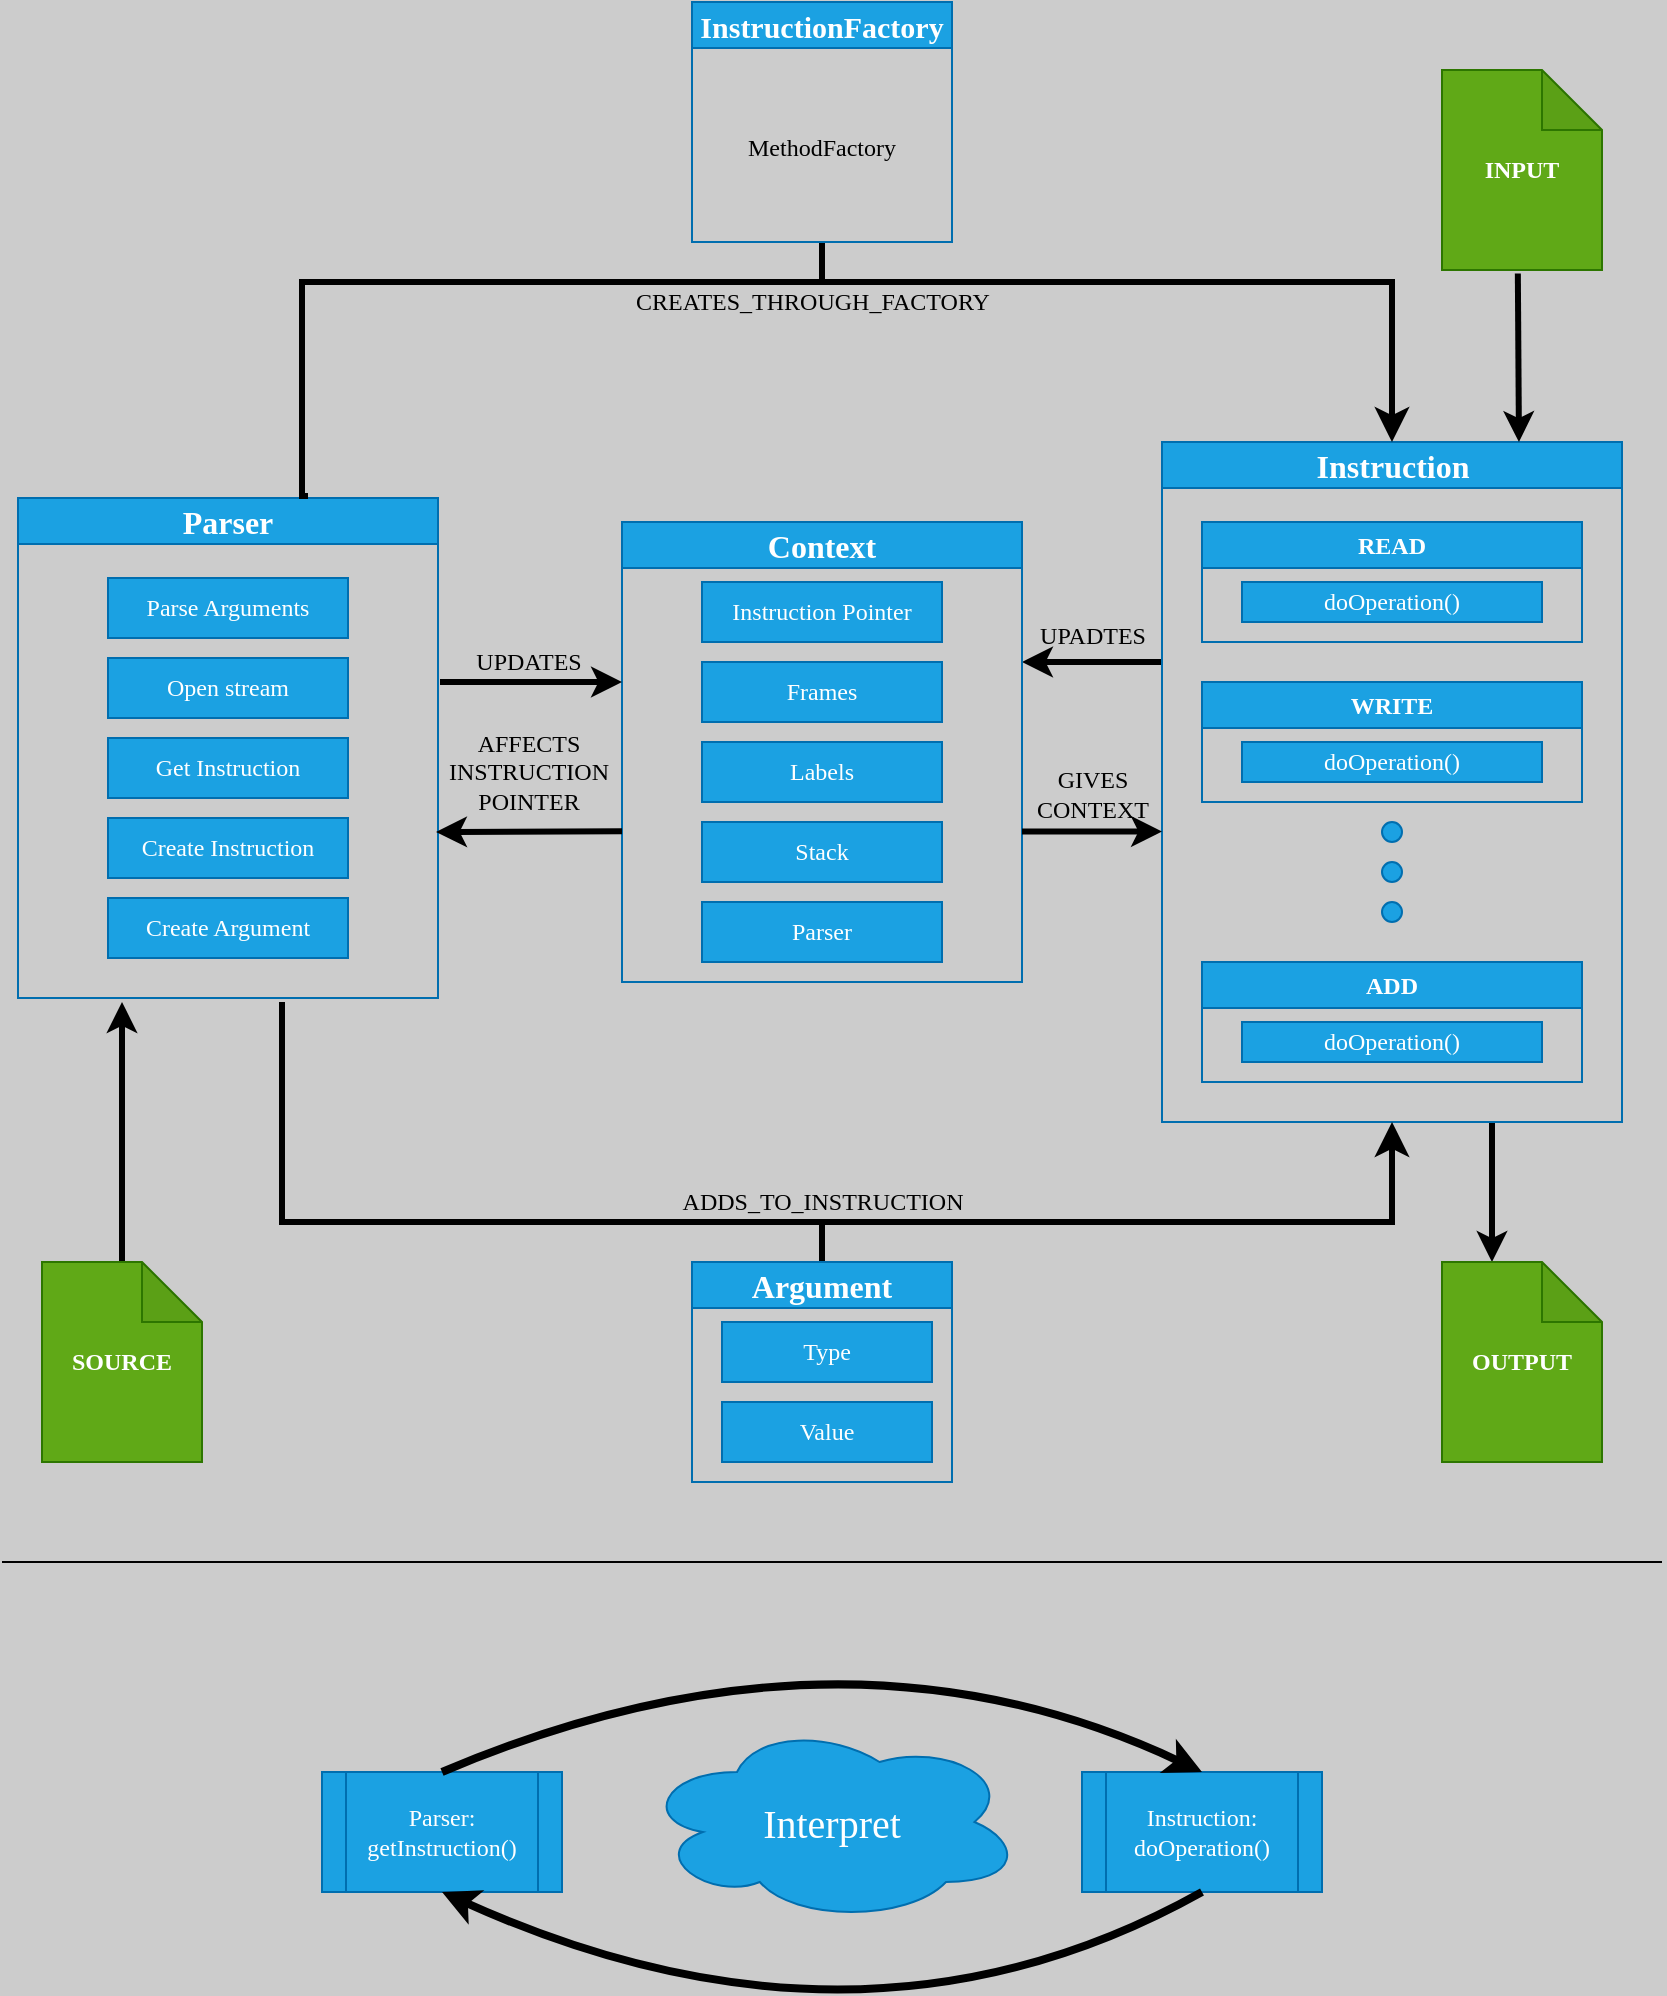 <mxfile>
    <diagram id="eDJynQHFb0pxXrc14uqn" name="Page-1">
        <mxGraphModel dx="1567" dy="680" grid="0" gridSize="10" guides="1" tooltips="1" connect="1" arrows="1" fold="1" page="1" pageScale="1" pageWidth="850" pageHeight="1100" background="#CCCCCC" math="0" shadow="0">
            <root>
                <mxCell id="0"/>
                <mxCell id="1" parent="0"/>
                <mxCell id="46" value="" style="edgeStyle=orthogonalEdgeStyle;curved=1;startArrow=classic;startFill=1;endArrow=none;endFill=0;fontFamily=Verdana;fontSize=12;labelBorderColor=none;html=1;fontColor=#000000;strokeWidth=3;strokeColor=#000000;" parent="1" edge="1">
                    <mxGeometry relative="1" as="geometry">
                        <mxPoint x="590" y="350" as="targetPoint"/>
                        <mxPoint x="520" y="350" as="sourcePoint"/>
                    </mxGeometry>
                </mxCell>
                <mxCell id="66" value="UPADTES" style="edgeLabel;align=center;verticalAlign=middle;resizable=0;points=[];fontFamily=Verdana;fontSize=12;labelBackgroundColor=none;labelBorderColor=none;html=1;fontColor=#000000;" parent="46" vertex="1" connectable="0">
                    <mxGeometry x="0.252" relative="1" as="geometry">
                        <mxPoint x="-9" y="-13" as="offset"/>
                    </mxGeometry>
                </mxCell>
                <mxCell id="3" value="Context" style="swimlane;whiteSpace=wrap;fontFamily=Verdana;fontSize=16;labelBorderColor=none;html=1;fillColor=#1ba1e2;fontColor=#FFFFFF;strokeColor=#006EAF;" parent="1" vertex="1">
                    <mxGeometry x="320" y="280" width="200" height="230" as="geometry"/>
                </mxCell>
                <mxCell id="23" value="Instruction Pointer" style="rounded=0;whiteSpace=wrap;fontFamily=Verdana;fontSize=12;labelBorderColor=none;html=1;fillColor=#1ba1e2;fontColor=#FFFFFF;strokeColor=#006EAF;" parent="3" vertex="1">
                    <mxGeometry x="40" y="30" width="120" height="30" as="geometry"/>
                </mxCell>
                <mxCell id="24" value="Frames" style="rounded=0;whiteSpace=wrap;fontFamily=Verdana;fontSize=12;labelBorderColor=none;html=1;fillColor=#1ba1e2;fontColor=#FFFFFF;strokeColor=#006EAF;" parent="3" vertex="1">
                    <mxGeometry x="40" y="70" width="120" height="30" as="geometry"/>
                </mxCell>
                <mxCell id="25" value="Labels" style="rounded=0;whiteSpace=wrap;fontFamily=Verdana;fontSize=12;labelBorderColor=none;html=1;fillColor=#1ba1e2;fontColor=#FFFFFF;strokeColor=#006EAF;" parent="3" vertex="1">
                    <mxGeometry x="40" y="110" width="120" height="30" as="geometry"/>
                </mxCell>
                <mxCell id="26" value="Stack" style="rounded=0;whiteSpace=wrap;fontFamily=Verdana;fontSize=12;labelBorderColor=none;html=1;fillColor=#1ba1e2;fontColor=#FFFFFF;strokeColor=#006EAF;" parent="3" vertex="1">
                    <mxGeometry x="40" y="150" width="120" height="30" as="geometry"/>
                </mxCell>
                <mxCell id="27" value="Parser" style="rounded=0;whiteSpace=wrap;fontFamily=Verdana;fontSize=12;labelBorderColor=none;html=1;fillColor=#1ba1e2;fontColor=#FFFFFF;strokeColor=#006EAF;" parent="3" vertex="1">
                    <mxGeometry x="40" y="190" width="120" height="30" as="geometry"/>
                </mxCell>
                <mxCell id="64" value="" style="edgeStyle=none;startArrow=none;startFill=0;endArrow=none;endFill=0;fontFamily=Verdana;fontSize=12;labelBorderColor=none;html=1;fontColor=#000000;strokeColor=#000000;strokeWidth=3;" parent="1" source="4" edge="1">
                    <mxGeometry relative="1" as="geometry">
                        <mxPoint x="420" y="160" as="targetPoint"/>
                    </mxGeometry>
                </mxCell>
                <mxCell id="4" value="&lt;font style=&quot;font-size: 15px;&quot;&gt;InstructionFactory&lt;/font&gt;" style="swimlane;whiteSpace=wrap;fontFamily=Verdana;fontSize=12;labelBorderColor=none;html=1;fontColor=#ffffff;fillColor=#1ba1e2;strokeColor=#006EAF;" parent="1" vertex="1">
                    <mxGeometry x="355" y="20" width="130" height="120" as="geometry"/>
                </mxCell>
                <mxCell id="21" value="&lt;font color=&quot;#000000&quot;&gt;MethodFactory&lt;/font&gt;" style="whiteSpace=wrap;fontFamily=Verdana;fontSize=12;labelBorderColor=none;html=1;fillColor=none;fontColor=default;strokeColor=none;" parent="4" vertex="1">
                    <mxGeometry y="25" width="130" height="95" as="geometry"/>
                </mxCell>
                <mxCell id="5" value="Parser" style="swimlane;whiteSpace=wrap;fontFamily=Verdana;fontSize=16;labelBorderColor=none;html=1;fillColor=#1ba1e2;strokeColor=#006EAF;fontColor=#FFFFFF;" parent="1" vertex="1">
                    <mxGeometry x="18" y="268" width="210" height="250" as="geometry"/>
                </mxCell>
                <mxCell id="9" value="Parse Arguments" style="rounded=0;whiteSpace=wrap;fontFamily=Verdana;fontSize=12;labelBorderColor=none;html=1;fillColor=#1ba1e2;strokeColor=#006EAF;fontColor=#FFFFFF;" parent="5" vertex="1">
                    <mxGeometry x="45" y="40" width="120" height="30" as="geometry"/>
                </mxCell>
                <mxCell id="29" value="Get Instruction" style="rounded=0;whiteSpace=wrap;fontFamily=Verdana;fontSize=12;labelBorderColor=none;html=1;fillColor=#1ba1e2;strokeColor=#006EAF;fontColor=#FFFFFF;" parent="5" vertex="1">
                    <mxGeometry x="45" y="120" width="120" height="30" as="geometry"/>
                </mxCell>
                <mxCell id="30" value="Create Instruction" style="rounded=0;whiteSpace=wrap;fontFamily=Verdana;fontSize=12;labelBorderColor=none;html=1;fillColor=#1ba1e2;strokeColor=#006EAF;fontColor=#FFFFFF;" parent="5" vertex="1">
                    <mxGeometry x="45" y="160" width="120" height="30" as="geometry"/>
                </mxCell>
                <mxCell id="36" value="Create Argument" style="rounded=0;whiteSpace=wrap;fontFamily=Verdana;fontSize=12;labelBorderColor=none;html=1;fillColor=#1ba1e2;strokeColor=#006EAF;fontColor=#FFFFFF;" parent="5" vertex="1">
                    <mxGeometry x="45" y="200" width="120" height="30" as="geometry"/>
                </mxCell>
                <mxCell id="37" value="Open stream" style="rounded=0;whiteSpace=wrap;fontFamily=Verdana;fontSize=12;labelBorderColor=none;html=1;fillColor=#1ba1e2;strokeColor=#006EAF;fontColor=#FFFFFF;" parent="5" vertex="1">
                    <mxGeometry x="45" y="80" width="120" height="30" as="geometry"/>
                </mxCell>
                <mxCell id="56" value="" style="edgeStyle=none;startArrow=none;startFill=0;fontFamily=Verdana;fontSize=12;labelBorderColor=none;html=1;fontColor=#000000;strokeWidth=3;strokeColor=#000000;" parent="1" source="8" edge="1">
                    <mxGeometry relative="1" as="geometry">
                        <mxPoint x="70" y="520" as="targetPoint"/>
                    </mxGeometry>
                </mxCell>
                <mxCell id="8" value="SOURCE" style="shape=note;whiteSpace=wrap;backgroundOutline=1;darkOpacity=0.05;fontFamily=Verdana;fontSize=12;labelBorderColor=none;html=1;fillColor=#60a917;strokeColor=#2D7600;fontColor=#ffffff;fontStyle=1" parent="1" vertex="1">
                    <mxGeometry x="30" y="650" width="80" height="100" as="geometry"/>
                </mxCell>
                <mxCell id="13" value="READ" style="swimlane;whiteSpace=wrap;fontFamily=Verdana;fontSize=12;labelBorderColor=none;html=1;fillColor=#1ba1e2;strokeColor=#006EAF;fontColor=#ffffff;" parent="1" vertex="1">
                    <mxGeometry x="610" y="280" width="190" height="60" as="geometry"/>
                </mxCell>
                <mxCell id="14" value="WRITE" style="swimlane;whiteSpace=wrap;fontFamily=Verdana;fontSize=12;labelBorderColor=none;html=1;fillColor=#1ba1e2;strokeColor=#006EAF;fontColor=#ffffff;" parent="1" vertex="1">
                    <mxGeometry x="610" y="360" width="190" height="60" as="geometry"/>
                </mxCell>
                <mxCell id="15" value="ADD" style="swimlane;whiteSpace=wrap;fontFamily=Verdana;fontSize=12;labelBorderColor=none;html=1;fillColor=#1ba1e2;strokeColor=#006EAF;fontColor=#ffffff;" parent="1" vertex="1">
                    <mxGeometry x="610" y="500" width="190" height="60" as="geometry"/>
                </mxCell>
                <mxCell id="16" value="" style="ellipse;whiteSpace=wrap;aspect=fixed;fontFamily=Verdana;fontSize=12;labelBorderColor=none;html=1;fillColor=#1ba1e2;strokeColor=#006EAF;fontColor=#ffffff;" parent="1" vertex="1">
                    <mxGeometry x="700" y="430" width="10" height="10" as="geometry"/>
                </mxCell>
                <mxCell id="17" value="" style="ellipse;whiteSpace=wrap;aspect=fixed;fontFamily=Verdana;fontSize=12;labelBorderColor=none;html=1;fillColor=#1ba1e2;strokeColor=#006EAF;fontColor=#ffffff;" parent="1" vertex="1">
                    <mxGeometry x="700" y="450" width="10" height="10" as="geometry"/>
                </mxCell>
                <mxCell id="18" value="" style="ellipse;whiteSpace=wrap;aspect=fixed;fontFamily=Verdana;fontSize=12;labelBorderColor=none;html=1;fillColor=#1ba1e2;strokeColor=#006EAF;fontColor=#ffffff;" parent="1" vertex="1">
                    <mxGeometry x="700" y="470" width="10" height="10" as="geometry"/>
                </mxCell>
                <mxCell id="101" value="" style="edgeStyle=none;rounded=0;sketch=0;entryX=0;entryY=0;entryDx=25;entryDy=0;entryPerimeter=0;shadow=0;fontSize=12;startArrow=none;startFill=0;endArrow=classic;endFill=1;fontFamily=Verdana;labelBorderColor=none;html=1;fontColor=#000000;fillColor=#1ba1e2;strokeColor=#000000;strokeWidth=3;" parent="1" target="65" edge="1">
                    <mxGeometry relative="1" as="geometry">
                        <mxPoint x="755" y="580" as="sourcePoint"/>
                    </mxGeometry>
                </mxCell>
                <mxCell id="19" value="Instruction" style="swimlane;fontFamily=Verdana;fontSize=16;labelBorderColor=none;labelBackgroundColor=none;html=1;fillColor=#1ba1e2;strokeColor=#006EAF;fontColor=#ffffff;" parent="1" vertex="1">
                    <mxGeometry x="590" y="240" width="230" height="340" as="geometry"/>
                </mxCell>
                <mxCell id="38" value="doOperation()" style="rounded=0;whiteSpace=wrap;fontFamily=Verdana;fontSize=12;labelBorderColor=none;html=1;fillColor=#1ba1e2;strokeColor=#006EAF;fontColor=#ffffff;" parent="19" vertex="1">
                    <mxGeometry x="40" y="70" width="150" height="20" as="geometry"/>
                </mxCell>
                <mxCell id="40" value="doOperation()" style="rounded=0;whiteSpace=wrap;fontFamily=Verdana;fontSize=12;labelBorderColor=none;html=1;fillColor=#1ba1e2;strokeColor=#006EAF;fontColor=#ffffff;" parent="19" vertex="1">
                    <mxGeometry x="40" y="150" width="150" height="20" as="geometry"/>
                </mxCell>
                <mxCell id="41" value="doOperation()" style="rounded=0;whiteSpace=wrap;fontFamily=Verdana;fontSize=12;labelBorderColor=none;html=1;fillColor=#1ba1e2;strokeColor=#006EAF;fontColor=#ffffff;" parent="19" vertex="1">
                    <mxGeometry x="40" y="290" width="150" height="20" as="geometry"/>
                </mxCell>
                <mxCell id="63" value="" style="edgeStyle=none;startArrow=none;startFill=0;endArrow=none;endFill=0;fontFamily=Verdana;fontSize=12;labelBorderColor=none;html=1;fontColor=#000000;strokeWidth=3;strokeColor=#000000;" parent="1" source="31" edge="1">
                    <mxGeometry relative="1" as="geometry">
                        <mxPoint x="420" y="630" as="targetPoint"/>
                    </mxGeometry>
                </mxCell>
                <mxCell id="31" value="Argument" style="swimlane;whiteSpace=wrap;fontFamily=Verdana;fontSize=16;labelBorderColor=none;html=1;fontColor=#ffffff;fillColor=#1ba1e2;strokeColor=#006EAF;" parent="1" vertex="1">
                    <mxGeometry x="355" y="650" width="130" height="110" as="geometry">
                        <mxRectangle x="255" y="650" width="100" height="30" as="alternateBounds"/>
                    </mxGeometry>
                </mxCell>
                <mxCell id="33" value="Type" style="rounded=0;whiteSpace=wrap;fontFamily=Verdana;fontSize=12;labelBorderColor=none;html=1;fontColor=#ffffff;fillColor=#1ba1e2;strokeColor=#006EAF;" parent="31" vertex="1">
                    <mxGeometry x="15" y="30" width="105" height="30" as="geometry"/>
                </mxCell>
                <mxCell id="34" value="Value" style="rounded=0;whiteSpace=wrap;fontFamily=Verdana;fontSize=12;labelBorderColor=none;html=1;fontColor=#ffffff;fillColor=#1ba1e2;strokeColor=#006EAF;" parent="31" vertex="1">
                    <mxGeometry x="15" y="70" width="105" height="30" as="geometry"/>
                </mxCell>
                <mxCell id="47" value="" style="edgeStyle=segmentEdgeStyle;endArrow=classic;curved=0;rounded=0;endSize=8;startSize=8;fontFamily=Verdana;fontSize=12;labelBorderColor=none;html=1;strokeWidth=3;fillColor=#f5f5f5;strokeColor=#000000;fontColor=#000000;" parent="1" target="19" edge="1">
                    <mxGeometry width="50" height="50" relative="1" as="geometry">
                        <mxPoint x="163" y="267" as="sourcePoint"/>
                        <mxPoint x="800" y="120" as="targetPoint"/>
                        <Array as="points">
                            <mxPoint x="160" y="160"/>
                            <mxPoint x="705" y="160"/>
                        </Array>
                    </mxGeometry>
                </mxCell>
                <mxCell id="57" value="CREATES_THROUGH_FACTORY" style="edgeLabel;align=center;verticalAlign=middle;resizable=0;points=[];fontFamily=Verdana;fontSize=12;labelBackgroundColor=none;labelBorderColor=none;html=1;fontColor=#000000;" parent="47" vertex="1" connectable="0">
                    <mxGeometry x="-0.07" y="1" relative="1" as="geometry">
                        <mxPoint x="23" y="11" as="offset"/>
                    </mxGeometry>
                </mxCell>
                <mxCell id="49" value="" style="edgeStyle=segmentEdgeStyle;endArrow=classic;curved=0;rounded=0;endSize=8;startSize=8;entryX=0.5;entryY=1;entryDx=0;entryDy=0;fontFamily=Verdana;fontSize=12;labelBorderColor=none;html=1;fontColor=#000000;strokeWidth=3;strokeColor=#000000;" parent="1" target="19" edge="1">
                    <mxGeometry width="50" height="50" relative="1" as="geometry">
                        <mxPoint x="150" y="520" as="sourcePoint"/>
                        <mxPoint x="560" y="560" as="targetPoint"/>
                        <Array as="points">
                            <mxPoint x="150" y="630"/>
                            <mxPoint x="705" y="630"/>
                        </Array>
                    </mxGeometry>
                </mxCell>
                <mxCell id="59" value="ADDS_TO_INSTRUCTION" style="edgeLabel;align=center;verticalAlign=middle;resizable=0;points=[];fontFamily=Verdana;fontSize=12;labelBackgroundColor=none;labelBorderColor=none;html=1;fontColor=#000000;" parent="49" vertex="1" connectable="0">
                    <mxGeometry x="0.171" y="4" relative="1" as="geometry">
                        <mxPoint x="-39" y="-6" as="offset"/>
                    </mxGeometry>
                </mxCell>
                <mxCell id="65" value="OUTPUT" style="shape=note;whiteSpace=wrap;backgroundOutline=1;darkOpacity=0.05;fontFamily=Verdana;fontSize=12;labelBorderColor=none;html=1;fillColor=#60a917;strokeColor=#2D7600;fontColor=#ffffff;fontStyle=1" parent="1" vertex="1">
                    <mxGeometry x="730" y="650" width="80" height="100" as="geometry"/>
                </mxCell>
                <mxCell id="67" value="" style="edgeStyle=orthogonalEdgeStyle;curved=1;startArrow=none;startFill=0;endArrow=classic;endFill=1;fontFamily=Verdana;fontSize=12;labelBorderColor=none;html=1;fontColor=#000000;strokeWidth=3;strokeColor=#000000;" parent="1" edge="1">
                    <mxGeometry relative="1" as="geometry">
                        <mxPoint x="590" y="434.76" as="targetPoint"/>
                        <mxPoint x="520" y="434.76" as="sourcePoint"/>
                    </mxGeometry>
                </mxCell>
                <mxCell id="68" value="GIVES&lt;br&gt;CONTEXT" style="edgeLabel;align=center;verticalAlign=middle;resizable=0;points=[];fontFamily=Verdana;fontSize=12;labelBackgroundColor=none;labelBorderColor=none;html=1;fontColor=#000000;" parent="67" vertex="1" connectable="0">
                    <mxGeometry x="0.252" relative="1" as="geometry">
                        <mxPoint x="-9" y="-19" as="offset"/>
                    </mxGeometry>
                </mxCell>
                <mxCell id="70" value="" style="edgeStyle=none;entryX=0;entryY=0.5;entryDx=0;entryDy=0;startArrow=none;startFill=0;endArrow=classic;endFill=1;fontFamily=Verdana;fontSize=12;labelBorderColor=none;html=1;fontColor=#000000;strokeWidth=3;strokeColor=#000000;" parent="1" edge="1">
                    <mxGeometry relative="1" as="geometry">
                        <mxPoint x="229" y="360" as="sourcePoint"/>
                        <mxPoint x="320" y="360" as="targetPoint"/>
                    </mxGeometry>
                </mxCell>
                <mxCell id="71" value="UPDATES" style="edgeLabel;align=center;verticalAlign=middle;resizable=0;points=[];fontFamily=Verdana;fontSize=12;labelBackgroundColor=none;labelBorderColor=none;html=1;fontColor=#000000;" parent="70" vertex="1" connectable="0">
                    <mxGeometry x="-0.416" relative="1" as="geometry">
                        <mxPoint x="17" y="-10" as="offset"/>
                    </mxGeometry>
                </mxCell>
                <mxCell id="72" value="" style="edgeStyle=none;entryX=0;entryY=0.5;entryDx=0;entryDy=0;startArrow=classic;startFill=1;endArrow=none;endFill=0;fontFamily=Verdana;fontSize=12;labelBorderColor=none;html=1;fontColor=#000000;strokeWidth=3;strokeColor=#000000;" parent="1" edge="1">
                    <mxGeometry relative="1" as="geometry">
                        <mxPoint x="227" y="434.97" as="sourcePoint"/>
                        <mxPoint x="320" y="434.68" as="targetPoint"/>
                    </mxGeometry>
                </mxCell>
                <mxCell id="73" value="AFFECTS&lt;br&gt;INSTRUCTION&lt;br&gt;POINTER" style="edgeLabel;align=center;verticalAlign=middle;resizable=0;points=[];fontFamily=Verdana;fontSize=12;labelBackgroundColor=none;labelBorderColor=none;html=1;fontColor=#000000;" parent="72" vertex="1" connectable="0">
                    <mxGeometry x="-0.416" relative="1" as="geometry">
                        <mxPoint x="19" y="-30" as="offset"/>
                    </mxGeometry>
                </mxCell>
                <mxCell id="83" value="Interpret&lt;br style=&quot;font-size: 20px;&quot;&gt;" style="ellipse;shape=cloud;whiteSpace=wrap;fontSize=20;fontFamily=Verdana;labelBorderColor=none;html=1;fontColor=#ffffff;fillColor=#1ba1e2;strokeColor=#006EAF;" parent="1" vertex="1">
                    <mxGeometry x="330" y="880" width="190" height="100" as="geometry"/>
                </mxCell>
                <mxCell id="93" value="Instruction:&lt;br&gt;doOperation()" style="shape=process;whiteSpace=wrap;backgroundOutline=1;fontFamily=Verdana;fontSize=12;labelBorderColor=none;html=1;fontColor=#ffffff;fillColor=#1ba1e2;strokeColor=#006EAF;" parent="1" vertex="1">
                    <mxGeometry x="550" y="905" width="120" height="60" as="geometry"/>
                </mxCell>
                <mxCell id="95" value="Parser:&lt;br&gt;getInstruction()" style="shape=process;whiteSpace=wrap;backgroundOutline=1;fontFamily=Verdana;fontSize=12;labelBorderColor=none;html=1;fontColor=#ffffff;fillColor=#1ba1e2;strokeColor=#006EAF;" parent="1" vertex="1">
                    <mxGeometry x="170" y="905" width="120" height="60" as="geometry"/>
                </mxCell>
                <mxCell id="102" value="" style="endArrow=none;rounded=0;shadow=0;sketch=0;fontSize=12;fontFamily=Verdana;labelBorderColor=none;html=1;fontColor=#000000;strokeColor=#000000;" parent="1" edge="1">
                    <mxGeometry width="50" height="50" relative="1" as="geometry">
                        <mxPoint x="10" y="800" as="sourcePoint"/>
                        <mxPoint x="840" y="800" as="targetPoint"/>
                    </mxGeometry>
                </mxCell>
                <mxCell id="104" value="" style="curved=1;endArrow=classic;rounded=0;shadow=0;sketch=0;fontSize=12;entryX=0.5;entryY=0;entryDx=0;entryDy=0;exitX=0.5;exitY=0;exitDx=0;exitDy=0;fontFamily=Verdana;labelBorderColor=none;html=1;fontColor=#000000;fillColor=#1ba1e2;strokeColor=#000000;strokeWidth=4;" parent="1" source="95" target="93" edge="1">
                    <mxGeometry width="50" height="50" relative="1" as="geometry">
                        <mxPoint x="270" y="900" as="sourcePoint"/>
                        <mxPoint x="320" y="850" as="targetPoint"/>
                        <Array as="points">
                            <mxPoint x="430" y="820"/>
                        </Array>
                    </mxGeometry>
                </mxCell>
                <mxCell id="107" value="" style="curved=1;endArrow=none;rounded=0;shadow=0;sketch=0;fontSize=12;entryX=0.5;entryY=1;entryDx=0;entryDy=0;exitX=0.5;exitY=1;exitDx=0;exitDy=0;startArrow=classic;startFill=1;endFill=0;fontFamily=Verdana;labelBorderColor=none;html=1;fontColor=#000000;strokeColor=#000000;strokeWidth=4;" parent="1" source="95" target="93" edge="1">
                    <mxGeometry width="50" height="50" relative="1" as="geometry">
                        <mxPoint x="228" y="965" as="sourcePoint"/>
                        <mxPoint x="622.4" y="963.38" as="targetPoint"/>
                        <Array as="points">
                            <mxPoint x="440" y="1060"/>
                        </Array>
                    </mxGeometry>
                </mxCell>
                <mxCell id="108" value="" style="edgeStyle=none;rounded=0;sketch=0;shadow=0;fontSize=12;startArrow=none;startFill=0;endArrow=classic;endFill=1;fontFamily=Verdana;labelBorderColor=none;html=1;fontColor=#000000;fillColor=#1ba1e2;strokeColor=#000000;strokeWidth=3;entryX=0.776;entryY=0;entryDx=0;entryDy=0;entryPerimeter=0;exitX=0.474;exitY=1.018;exitDx=0;exitDy=0;exitPerimeter=0;" edge="1" parent="1" target="19" source="109">
                    <mxGeometry relative="1" as="geometry">
                        <mxPoint x="755" y="-25" as="sourcePoint"/>
                        <mxPoint x="756" y="202" as="targetPoint"/>
                    </mxGeometry>
                </mxCell>
                <mxCell id="109" value="INPUT" style="shape=note;whiteSpace=wrap;backgroundOutline=1;darkOpacity=0.05;fontFamily=Verdana;fontSize=12;labelBorderColor=none;html=1;fillColor=#60a917;strokeColor=#2D7600;fontColor=#ffffff;fontStyle=1" vertex="1" parent="1">
                    <mxGeometry x="730" y="54" width="80" height="100" as="geometry"/>
                </mxCell>
            </root>
        </mxGraphModel>
    </diagram>
</mxfile>